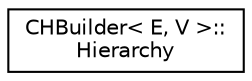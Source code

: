 digraph "Graphical Class Hierarchy"
{
  edge [fontname="Helvetica",fontsize="10",labelfontname="Helvetica",labelfontsize="10"];
  node [fontname="Helvetica",fontsize="10",shape=record];
  rankdir="LR";
  Node0 [label="CHBuilder\< E, V \>::\lHierarchy",height=0.2,width=0.4,color="black", fillcolor="white", style="filled",URL="$d7/d2c/struct_c_h_builder_1_1_hierarchy.html"];
}
